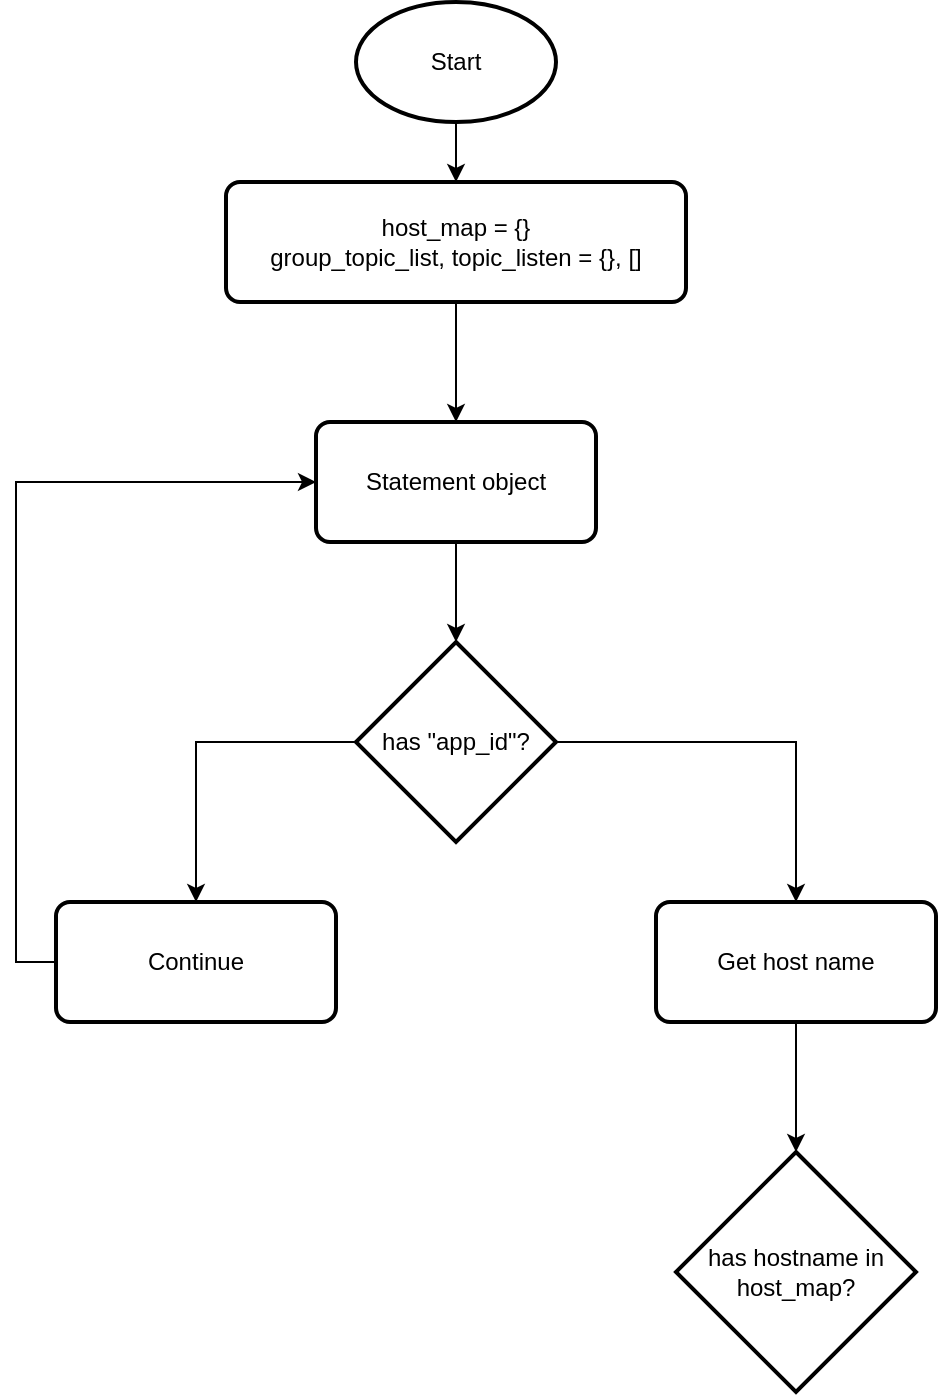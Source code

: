 <mxfile version="22.0.6" type="github">
  <diagram id="C5RBs43oDa-KdzZeNtuy" name="Page-1">
    <mxGraphModel dx="1386" dy="793" grid="1" gridSize="10" guides="1" tooltips="1" connect="1" arrows="1" fold="1" page="1" pageScale="1" pageWidth="827" pageHeight="1169" math="0" shadow="0">
      <root>
        <mxCell id="WIyWlLk6GJQsqaUBKTNV-0" />
        <mxCell id="WIyWlLk6GJQsqaUBKTNV-1" parent="WIyWlLk6GJQsqaUBKTNV-0" />
        <mxCell id="QUj289_D-GpvXMS1gVKx-17" style="edgeStyle=orthogonalEdgeStyle;rounded=0;orthogonalLoop=1;jettySize=auto;html=1;exitX=0.5;exitY=1;exitDx=0;exitDy=0;exitPerimeter=0;entryX=0.5;entryY=0;entryDx=0;entryDy=0;" edge="1" parent="WIyWlLk6GJQsqaUBKTNV-1" source="QUj289_D-GpvXMS1gVKx-2" target="QUj289_D-GpvXMS1gVKx-16">
          <mxGeometry relative="1" as="geometry" />
        </mxCell>
        <mxCell id="QUj289_D-GpvXMS1gVKx-2" value="Start" style="strokeWidth=2;html=1;shape=mxgraph.flowchart.start_1;whiteSpace=wrap;" vertex="1" parent="WIyWlLk6GJQsqaUBKTNV-1">
          <mxGeometry x="350" y="10" width="100" height="60" as="geometry" />
        </mxCell>
        <mxCell id="QUj289_D-GpvXMS1gVKx-8" style="edgeStyle=orthogonalEdgeStyle;rounded=0;orthogonalLoop=1;jettySize=auto;html=1;exitX=0;exitY=0.5;exitDx=0;exitDy=0;exitPerimeter=0;" edge="1" parent="WIyWlLk6GJQsqaUBKTNV-1" source="QUj289_D-GpvXMS1gVKx-3" target="QUj289_D-GpvXMS1gVKx-7">
          <mxGeometry relative="1" as="geometry" />
        </mxCell>
        <mxCell id="QUj289_D-GpvXMS1gVKx-12" style="edgeStyle=orthogonalEdgeStyle;rounded=0;orthogonalLoop=1;jettySize=auto;html=1;exitX=1;exitY=0.5;exitDx=0;exitDy=0;exitPerimeter=0;entryX=0.5;entryY=0;entryDx=0;entryDy=0;" edge="1" parent="WIyWlLk6GJQsqaUBKTNV-1" source="QUj289_D-GpvXMS1gVKx-3" target="QUj289_D-GpvXMS1gVKx-11">
          <mxGeometry relative="1" as="geometry" />
        </mxCell>
        <mxCell id="QUj289_D-GpvXMS1gVKx-3" value="has &quot;app_id&quot;?" style="strokeWidth=2;html=1;shape=mxgraph.flowchart.decision;whiteSpace=wrap;" vertex="1" parent="WIyWlLk6GJQsqaUBKTNV-1">
          <mxGeometry x="350" y="330" width="100" height="100" as="geometry" />
        </mxCell>
        <mxCell id="QUj289_D-GpvXMS1gVKx-4" value="Statement object" style="rounded=1;whiteSpace=wrap;html=1;absoluteArcSize=1;arcSize=14;strokeWidth=2;" vertex="1" parent="WIyWlLk6GJQsqaUBKTNV-1">
          <mxGeometry x="330" y="220" width="140" height="60" as="geometry" />
        </mxCell>
        <mxCell id="QUj289_D-GpvXMS1gVKx-6" style="edgeStyle=orthogonalEdgeStyle;rounded=0;orthogonalLoop=1;jettySize=auto;html=1;exitX=0.5;exitY=1;exitDx=0;exitDy=0;entryX=0.5;entryY=0;entryDx=0;entryDy=0;entryPerimeter=0;" edge="1" parent="WIyWlLk6GJQsqaUBKTNV-1" source="QUj289_D-GpvXMS1gVKx-4" target="QUj289_D-GpvXMS1gVKx-3">
          <mxGeometry relative="1" as="geometry" />
        </mxCell>
        <mxCell id="QUj289_D-GpvXMS1gVKx-9" style="edgeStyle=orthogonalEdgeStyle;rounded=0;orthogonalLoop=1;jettySize=auto;html=1;exitX=0;exitY=0.5;exitDx=0;exitDy=0;entryX=0;entryY=0.5;entryDx=0;entryDy=0;" edge="1" parent="WIyWlLk6GJQsqaUBKTNV-1" source="QUj289_D-GpvXMS1gVKx-7" target="QUj289_D-GpvXMS1gVKx-4">
          <mxGeometry relative="1" as="geometry" />
        </mxCell>
        <mxCell id="QUj289_D-GpvXMS1gVKx-7" value="Continue" style="rounded=1;whiteSpace=wrap;html=1;absoluteArcSize=1;arcSize=14;strokeWidth=2;" vertex="1" parent="WIyWlLk6GJQsqaUBKTNV-1">
          <mxGeometry x="200" y="460" width="140" height="60" as="geometry" />
        </mxCell>
        <mxCell id="QUj289_D-GpvXMS1gVKx-11" value="Get host name" style="rounded=1;whiteSpace=wrap;html=1;absoluteArcSize=1;arcSize=14;strokeWidth=2;" vertex="1" parent="WIyWlLk6GJQsqaUBKTNV-1">
          <mxGeometry x="500" y="460" width="140" height="60" as="geometry" />
        </mxCell>
        <mxCell id="QUj289_D-GpvXMS1gVKx-13" value="has hostname in&lt;br&gt;host_map?" style="strokeWidth=2;html=1;shape=mxgraph.flowchart.decision;whiteSpace=wrap;" vertex="1" parent="WIyWlLk6GJQsqaUBKTNV-1">
          <mxGeometry x="510" y="585" width="120" height="120" as="geometry" />
        </mxCell>
        <mxCell id="QUj289_D-GpvXMS1gVKx-14" style="edgeStyle=orthogonalEdgeStyle;rounded=0;orthogonalLoop=1;jettySize=auto;html=1;exitX=0.5;exitY=1;exitDx=0;exitDy=0;entryX=0.5;entryY=0;entryDx=0;entryDy=0;entryPerimeter=0;" edge="1" parent="WIyWlLk6GJQsqaUBKTNV-1" source="QUj289_D-GpvXMS1gVKx-11" target="QUj289_D-GpvXMS1gVKx-13">
          <mxGeometry relative="1" as="geometry" />
        </mxCell>
        <mxCell id="QUj289_D-GpvXMS1gVKx-18" style="edgeStyle=orthogonalEdgeStyle;rounded=0;orthogonalLoop=1;jettySize=auto;html=1;exitX=0.5;exitY=1;exitDx=0;exitDy=0;entryX=0.5;entryY=0;entryDx=0;entryDy=0;" edge="1" parent="WIyWlLk6GJQsqaUBKTNV-1" source="QUj289_D-GpvXMS1gVKx-16" target="QUj289_D-GpvXMS1gVKx-4">
          <mxGeometry relative="1" as="geometry" />
        </mxCell>
        <mxCell id="QUj289_D-GpvXMS1gVKx-16" value="host_map = {}&lt;br&gt;group_topic_list, topic_listen = {}, []" style="rounded=1;whiteSpace=wrap;html=1;absoluteArcSize=1;arcSize=14;strokeWidth=2;" vertex="1" parent="WIyWlLk6GJQsqaUBKTNV-1">
          <mxGeometry x="285" y="100" width="230" height="60" as="geometry" />
        </mxCell>
      </root>
    </mxGraphModel>
  </diagram>
</mxfile>

